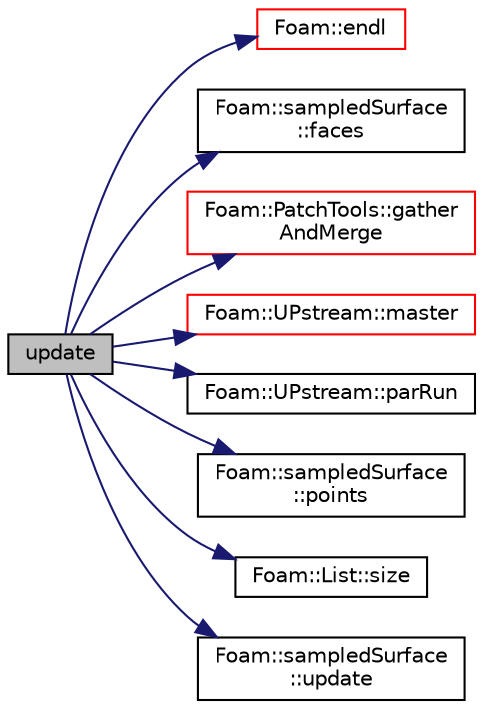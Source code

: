 digraph "update"
{
  bgcolor="transparent";
  edge [fontname="Helvetica",fontsize="10",labelfontname="Helvetica",labelfontsize="10"];
  node [fontname="Helvetica",fontsize="10",shape=record];
  rankdir="LR";
  Node1 [label="update",height=0.2,width=0.4,color="black", fillcolor="grey75", style="filled", fontcolor="black"];
  Node1 -> Node2 [color="midnightblue",fontsize="10",style="solid",fontname="Helvetica"];
  Node2 [label="Foam::endl",height=0.2,width=0.4,color="red",URL="$a10979.html#a2db8fe02a0d3909e9351bb4275b23ce4",tooltip="Add newline and flush stream. "];
  Node1 -> Node3 [color="midnightblue",fontsize="10",style="solid",fontname="Helvetica"];
  Node3 [label="Foam::sampledSurface\l::faces",height=0.2,width=0.4,color="black",URL="$a02294.html#a23ca4b0f5e216674cd6bdd98aa90563e",tooltip="Faces of surface. "];
  Node1 -> Node4 [color="midnightblue",fontsize="10",style="solid",fontname="Helvetica"];
  Node4 [label="Foam::PatchTools::gather\lAndMerge",height=0.2,width=0.4,color="red",URL="$a01851.html#a5bb23f3c6784eb0278a73cd0297be66a",tooltip="Gather points and faces onto master and merge into single patch. "];
  Node1 -> Node5 [color="midnightblue",fontsize="10",style="solid",fontname="Helvetica"];
  Node5 [label="Foam::UPstream::master",height=0.2,width=0.4,color="red",URL="$a02861.html#a36af549940a0aae3733774649594489f",tooltip="Am I the master process. "];
  Node1 -> Node6 [color="midnightblue",fontsize="10",style="solid",fontname="Helvetica"];
  Node6 [label="Foam::UPstream::parRun",height=0.2,width=0.4,color="black",URL="$a02861.html#adbb27f04b5705440fb8b09f278059011",tooltip="Is this a parallel run? "];
  Node1 -> Node7 [color="midnightblue",fontsize="10",style="solid",fontname="Helvetica"];
  Node7 [label="Foam::sampledSurface\l::points",height=0.2,width=0.4,color="black",URL="$a02294.html#aff2a8eddc9329f3a923a0bf3b1bdd364",tooltip="Points of surface. "];
  Node1 -> Node8 [color="midnightblue",fontsize="10",style="solid",fontname="Helvetica"];
  Node8 [label="Foam::List::size",height=0.2,width=0.4,color="black",URL="$a01390.html#a8a5f6fa29bd4b500caf186f60245b384",tooltip="Override size to be inconsistent with allocated storage. "];
  Node1 -> Node9 [color="midnightblue",fontsize="10",style="solid",fontname="Helvetica"];
  Node9 [label="Foam::sampledSurface\l::update",height=0.2,width=0.4,color="black",URL="$a02294.html#a828de7d1ada41e561fd9845489bd9534",tooltip="Update the surface as required. "];
}
